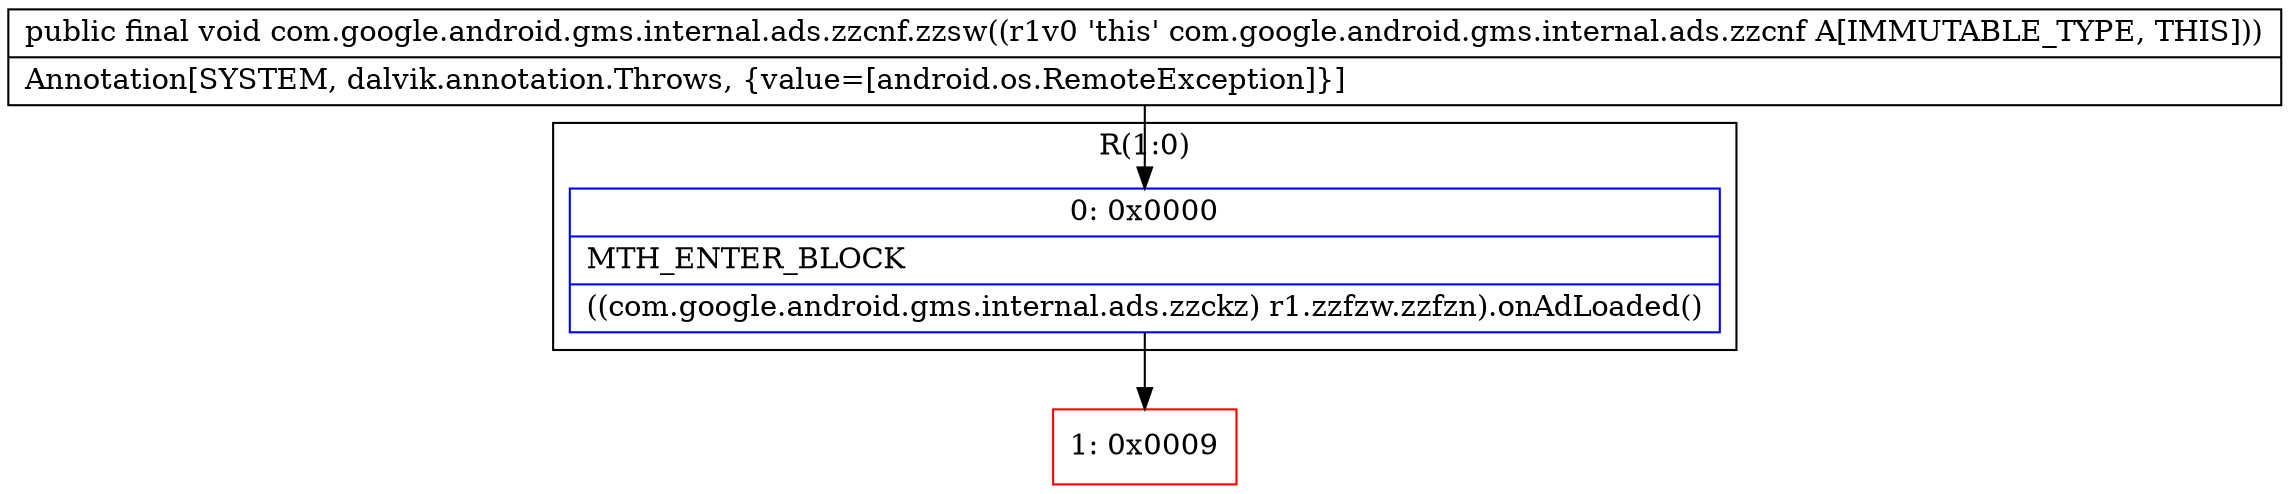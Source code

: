 digraph "CFG forcom.google.android.gms.internal.ads.zzcnf.zzsw()V" {
subgraph cluster_Region_1066837506 {
label = "R(1:0)";
node [shape=record,color=blue];
Node_0 [shape=record,label="{0\:\ 0x0000|MTH_ENTER_BLOCK\l|((com.google.android.gms.internal.ads.zzckz) r1.zzfzw.zzfzn).onAdLoaded()\l}"];
}
Node_1 [shape=record,color=red,label="{1\:\ 0x0009}"];
MethodNode[shape=record,label="{public final void com.google.android.gms.internal.ads.zzcnf.zzsw((r1v0 'this' com.google.android.gms.internal.ads.zzcnf A[IMMUTABLE_TYPE, THIS]))  | Annotation[SYSTEM, dalvik.annotation.Throws, \{value=[android.os.RemoteException]\}]\l}"];
MethodNode -> Node_0;
Node_0 -> Node_1;
}

